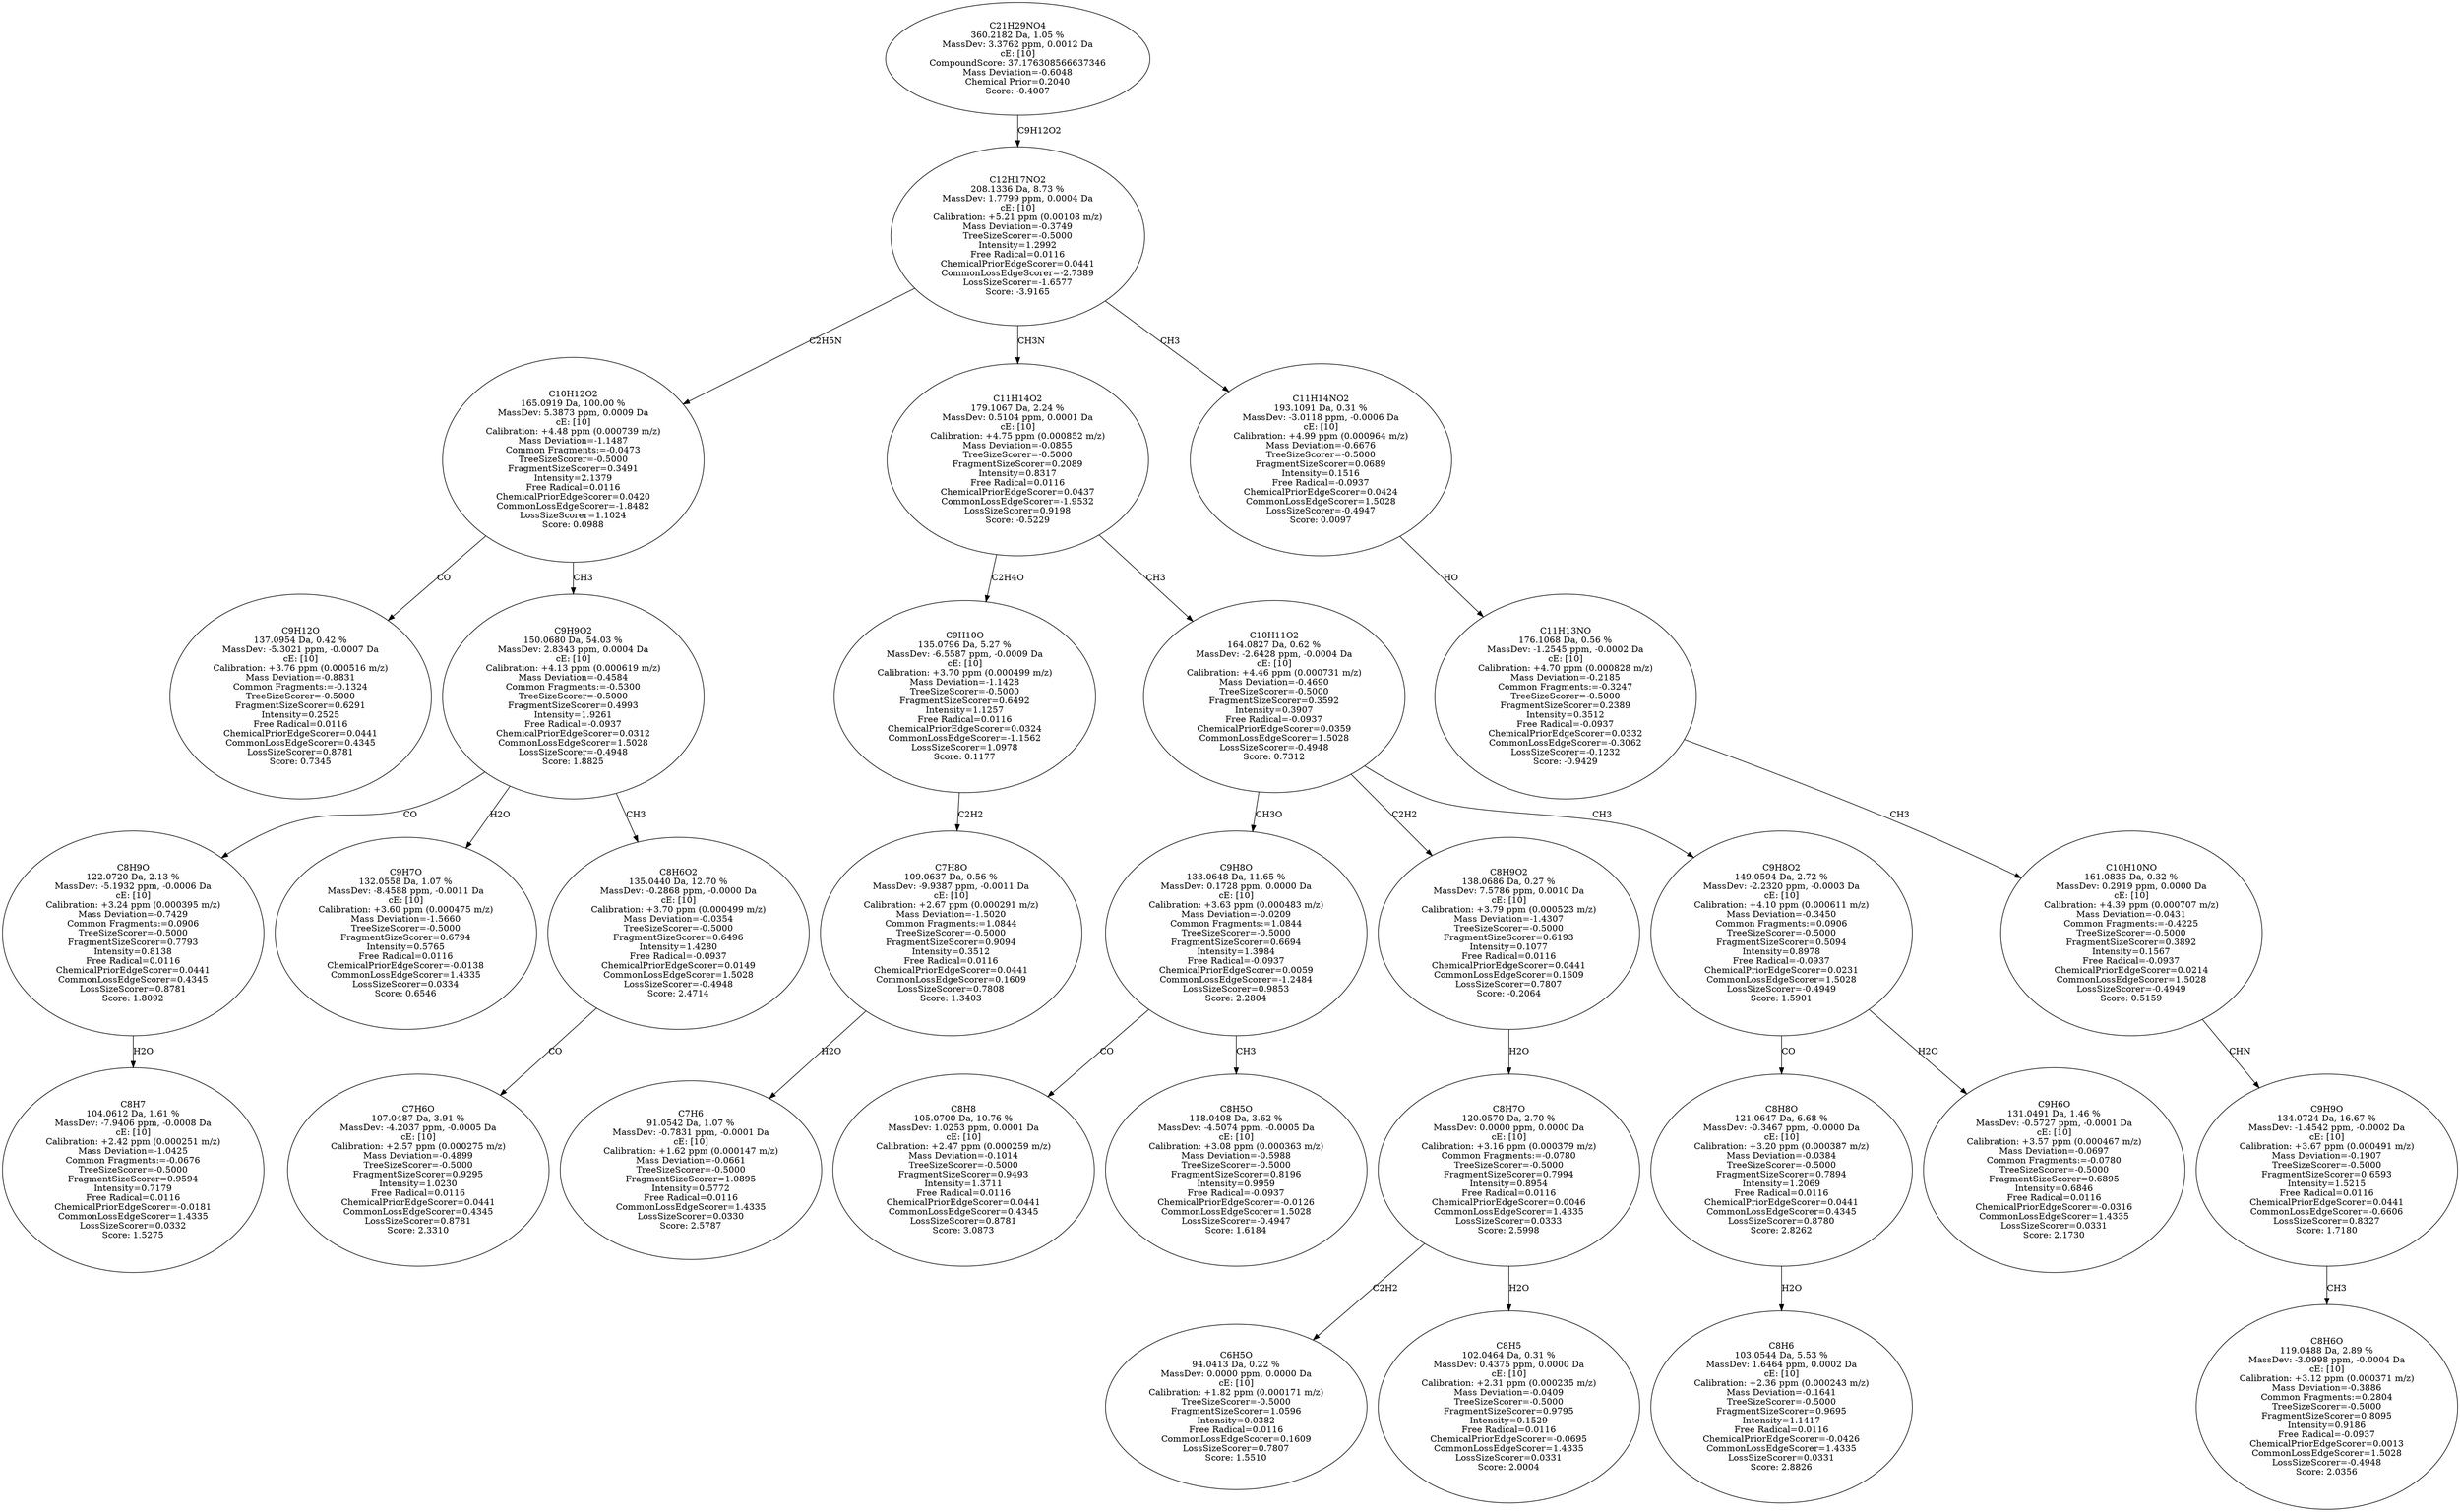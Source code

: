 strict digraph {
v1 [label="C9H12O\n137.0954 Da, 0.42 %\nMassDev: -5.3021 ppm, -0.0007 Da\ncE: [10]\nCalibration: +3.76 ppm (0.000516 m/z)\nMass Deviation=-0.8831\nCommon Fragments:=-0.1324\nTreeSizeScorer=-0.5000\nFragmentSizeScorer=0.6291\nIntensity=0.2525\nFree Radical=0.0116\nChemicalPriorEdgeScorer=0.0441\nCommonLossEdgeScorer=0.4345\nLossSizeScorer=0.8781\nScore: 0.7345"];
v2 [label="C8H7\n104.0612 Da, 1.61 %\nMassDev: -7.9406 ppm, -0.0008 Da\ncE: [10]\nCalibration: +2.42 ppm (0.000251 m/z)\nMass Deviation=-1.0425\nCommon Fragments:=-0.0676\nTreeSizeScorer=-0.5000\nFragmentSizeScorer=0.9594\nIntensity=0.7179\nFree Radical=0.0116\nChemicalPriorEdgeScorer=-0.0181\nCommonLossEdgeScorer=1.4335\nLossSizeScorer=0.0332\nScore: 1.5275"];
v3 [label="C8H9O\n122.0720 Da, 2.13 %\nMassDev: -5.1932 ppm, -0.0006 Da\ncE: [10]\nCalibration: +3.24 ppm (0.000395 m/z)\nMass Deviation=-0.7429\nCommon Fragments:=0.0906\nTreeSizeScorer=-0.5000\nFragmentSizeScorer=0.7793\nIntensity=0.8138\nFree Radical=0.0116\nChemicalPriorEdgeScorer=0.0441\nCommonLossEdgeScorer=0.4345\nLossSizeScorer=0.8781\nScore: 1.8092"];
v4 [label="C9H7O\n132.0558 Da, 1.07 %\nMassDev: -8.4588 ppm, -0.0011 Da\ncE: [10]\nCalibration: +3.60 ppm (0.000475 m/z)\nMass Deviation=-1.5660\nTreeSizeScorer=-0.5000\nFragmentSizeScorer=0.6794\nIntensity=0.5765\nFree Radical=0.0116\nChemicalPriorEdgeScorer=-0.0138\nCommonLossEdgeScorer=1.4335\nLossSizeScorer=0.0334\nScore: 0.6546"];
v5 [label="C7H6O\n107.0487 Da, 3.91 %\nMassDev: -4.2037 ppm, -0.0005 Da\ncE: [10]\nCalibration: +2.57 ppm (0.000275 m/z)\nMass Deviation=-0.4899\nTreeSizeScorer=-0.5000\nFragmentSizeScorer=0.9295\nIntensity=1.0230\nFree Radical=0.0116\nChemicalPriorEdgeScorer=0.0441\nCommonLossEdgeScorer=0.4345\nLossSizeScorer=0.8781\nScore: 2.3310"];
v6 [label="C8H6O2\n135.0440 Da, 12.70 %\nMassDev: -0.2868 ppm, -0.0000 Da\ncE: [10]\nCalibration: +3.70 ppm (0.000499 m/z)\nMass Deviation=-0.0354\nTreeSizeScorer=-0.5000\nFragmentSizeScorer=0.6496\nIntensity=1.4280\nFree Radical=-0.0937\nChemicalPriorEdgeScorer=0.0149\nCommonLossEdgeScorer=1.5028\nLossSizeScorer=-0.4948\nScore: 2.4714"];
v7 [label="C9H9O2\n150.0680 Da, 54.03 %\nMassDev: 2.8343 ppm, 0.0004 Da\ncE: [10]\nCalibration: +4.13 ppm (0.000619 m/z)\nMass Deviation=-0.4584\nCommon Fragments:=-0.5300\nTreeSizeScorer=-0.5000\nFragmentSizeScorer=0.4993\nIntensity=1.9261\nFree Radical=-0.0937\nChemicalPriorEdgeScorer=0.0312\nCommonLossEdgeScorer=1.5028\nLossSizeScorer=-0.4948\nScore: 1.8825"];
v8 [label="C10H12O2\n165.0919 Da, 100.00 %\nMassDev: 5.3873 ppm, 0.0009 Da\ncE: [10]\nCalibration: +4.48 ppm (0.000739 m/z)\nMass Deviation=-1.1487\nCommon Fragments:=-0.0473\nTreeSizeScorer=-0.5000\nFragmentSizeScorer=0.3491\nIntensity=2.1379\nFree Radical=0.0116\nChemicalPriorEdgeScorer=0.0420\nCommonLossEdgeScorer=-1.8482\nLossSizeScorer=1.1024\nScore: 0.0988"];
v9 [label="C7H6\n91.0542 Da, 1.07 %\nMassDev: -0.7831 ppm, -0.0001 Da\ncE: [10]\nCalibration: +1.62 ppm (0.000147 m/z)\nMass Deviation=-0.0661\nTreeSizeScorer=-0.5000\nFragmentSizeScorer=1.0895\nIntensity=0.5772\nFree Radical=0.0116\nCommonLossEdgeScorer=1.4335\nLossSizeScorer=0.0330\nScore: 2.5787"];
v10 [label="C7H8O\n109.0637 Da, 0.56 %\nMassDev: -9.9387 ppm, -0.0011 Da\ncE: [10]\nCalibration: +2.67 ppm (0.000291 m/z)\nMass Deviation=-1.5020\nCommon Fragments:=1.0844\nTreeSizeScorer=-0.5000\nFragmentSizeScorer=0.9094\nIntensity=0.3512\nFree Radical=0.0116\nChemicalPriorEdgeScorer=0.0441\nCommonLossEdgeScorer=0.1609\nLossSizeScorer=0.7808\nScore: 1.3403"];
v11 [label="C9H10O\n135.0796 Da, 5.27 %\nMassDev: -6.5587 ppm, -0.0009 Da\ncE: [10]\nCalibration: +3.70 ppm (0.000499 m/z)\nMass Deviation=-1.1428\nTreeSizeScorer=-0.5000\nFragmentSizeScorer=0.6492\nIntensity=1.1257\nFree Radical=0.0116\nChemicalPriorEdgeScorer=0.0324\nCommonLossEdgeScorer=-1.1562\nLossSizeScorer=1.0978\nScore: 0.1177"];
v12 [label="C8H8\n105.0700 Da, 10.76 %\nMassDev: 1.0253 ppm, 0.0001 Da\ncE: [10]\nCalibration: +2.47 ppm (0.000259 m/z)\nMass Deviation=-0.1014\nTreeSizeScorer=-0.5000\nFragmentSizeScorer=0.9493\nIntensity=1.3711\nFree Radical=0.0116\nChemicalPriorEdgeScorer=0.0441\nCommonLossEdgeScorer=0.4345\nLossSizeScorer=0.8781\nScore: 3.0873"];
v13 [label="C8H5O\n118.0408 Da, 3.62 %\nMassDev: -4.5074 ppm, -0.0005 Da\ncE: [10]\nCalibration: +3.08 ppm (0.000363 m/z)\nMass Deviation=-0.5988\nTreeSizeScorer=-0.5000\nFragmentSizeScorer=0.8196\nIntensity=0.9959\nFree Radical=-0.0937\nChemicalPriorEdgeScorer=-0.0126\nCommonLossEdgeScorer=1.5028\nLossSizeScorer=-0.4947\nScore: 1.6184"];
v14 [label="C9H8O\n133.0648 Da, 11.65 %\nMassDev: 0.1728 ppm, 0.0000 Da\ncE: [10]\nCalibration: +3.63 ppm (0.000483 m/z)\nMass Deviation=-0.0209\nCommon Fragments:=1.0844\nTreeSizeScorer=-0.5000\nFragmentSizeScorer=0.6694\nIntensity=1.3984\nFree Radical=-0.0937\nChemicalPriorEdgeScorer=0.0059\nCommonLossEdgeScorer=-1.2484\nLossSizeScorer=0.9853\nScore: 2.2804"];
v15 [label="C6H5O\n94.0413 Da, 0.22 %\nMassDev: 0.0000 ppm, 0.0000 Da\ncE: [10]\nCalibration: +1.82 ppm (0.000171 m/z)\nTreeSizeScorer=-0.5000\nFragmentSizeScorer=1.0596\nIntensity=0.0382\nFree Radical=0.0116\nCommonLossEdgeScorer=0.1609\nLossSizeScorer=0.7807\nScore: 1.5510"];
v16 [label="C8H5\n102.0464 Da, 0.31 %\nMassDev: 0.4375 ppm, 0.0000 Da\ncE: [10]\nCalibration: +2.31 ppm (0.000235 m/z)\nMass Deviation=-0.0409\nTreeSizeScorer=-0.5000\nFragmentSizeScorer=0.9795\nIntensity=0.1529\nFree Radical=0.0116\nChemicalPriorEdgeScorer=-0.0695\nCommonLossEdgeScorer=1.4335\nLossSizeScorer=0.0331\nScore: 2.0004"];
v17 [label="C8H7O\n120.0570 Da, 2.70 %\nMassDev: 0.0000 ppm, 0.0000 Da\ncE: [10]\nCalibration: +3.16 ppm (0.000379 m/z)\nCommon Fragments:=-0.0780\nTreeSizeScorer=-0.5000\nFragmentSizeScorer=0.7994\nIntensity=0.8954\nFree Radical=0.0116\nChemicalPriorEdgeScorer=0.0046\nCommonLossEdgeScorer=1.4335\nLossSizeScorer=0.0333\nScore: 2.5998"];
v18 [label="C8H9O2\n138.0686 Da, 0.27 %\nMassDev: 7.5786 ppm, 0.0010 Da\ncE: [10]\nCalibration: +3.79 ppm (0.000523 m/z)\nMass Deviation=-1.4307\nTreeSizeScorer=-0.5000\nFragmentSizeScorer=0.6193\nIntensity=0.1077\nFree Radical=0.0116\nChemicalPriorEdgeScorer=0.0441\nCommonLossEdgeScorer=0.1609\nLossSizeScorer=0.7807\nScore: -0.2064"];
v19 [label="C8H6\n103.0544 Da, 5.53 %\nMassDev: 1.6464 ppm, 0.0002 Da\ncE: [10]\nCalibration: +2.36 ppm (0.000243 m/z)\nMass Deviation=-0.1641\nTreeSizeScorer=-0.5000\nFragmentSizeScorer=0.9695\nIntensity=1.1417\nFree Radical=0.0116\nChemicalPriorEdgeScorer=-0.0426\nCommonLossEdgeScorer=1.4335\nLossSizeScorer=0.0331\nScore: 2.8826"];
v20 [label="C8H8O\n121.0647 Da, 6.68 %\nMassDev: -0.3467 ppm, -0.0000 Da\ncE: [10]\nCalibration: +3.20 ppm (0.000387 m/z)\nMass Deviation=-0.0384\nTreeSizeScorer=-0.5000\nFragmentSizeScorer=0.7894\nIntensity=1.2069\nFree Radical=0.0116\nChemicalPriorEdgeScorer=0.0441\nCommonLossEdgeScorer=0.4345\nLossSizeScorer=0.8780\nScore: 2.8262"];
v21 [label="C9H6O\n131.0491 Da, 1.46 %\nMassDev: -0.5727 ppm, -0.0001 Da\ncE: [10]\nCalibration: +3.57 ppm (0.000467 m/z)\nMass Deviation=-0.0697\nCommon Fragments:=-0.0780\nTreeSizeScorer=-0.5000\nFragmentSizeScorer=0.6895\nIntensity=0.6846\nFree Radical=0.0116\nChemicalPriorEdgeScorer=-0.0316\nCommonLossEdgeScorer=1.4335\nLossSizeScorer=0.0331\nScore: 2.1730"];
v22 [label="C9H8O2\n149.0594 Da, 2.72 %\nMassDev: -2.2320 ppm, -0.0003 Da\ncE: [10]\nCalibration: +4.10 ppm (0.000611 m/z)\nMass Deviation=-0.3450\nCommon Fragments:=0.0906\nTreeSizeScorer=-0.5000\nFragmentSizeScorer=0.5094\nIntensity=0.8978\nFree Radical=-0.0937\nChemicalPriorEdgeScorer=0.0231\nCommonLossEdgeScorer=1.5028\nLossSizeScorer=-0.4949\nScore: 1.5901"];
v23 [label="C10H11O2\n164.0827 Da, 0.62 %\nMassDev: -2.6428 ppm, -0.0004 Da\ncE: [10]\nCalibration: +4.46 ppm (0.000731 m/z)\nMass Deviation=-0.4690\nTreeSizeScorer=-0.5000\nFragmentSizeScorer=0.3592\nIntensity=0.3907\nFree Radical=-0.0937\nChemicalPriorEdgeScorer=0.0359\nCommonLossEdgeScorer=1.5028\nLossSizeScorer=-0.4948\nScore: 0.7312"];
v24 [label="C11H14O2\n179.1067 Da, 2.24 %\nMassDev: 0.5104 ppm, 0.0001 Da\ncE: [10]\nCalibration: +4.75 ppm (0.000852 m/z)\nMass Deviation=-0.0855\nTreeSizeScorer=-0.5000\nFragmentSizeScorer=0.2089\nIntensity=0.8317\nFree Radical=0.0116\nChemicalPriorEdgeScorer=0.0437\nCommonLossEdgeScorer=-1.9532\nLossSizeScorer=0.9198\nScore: -0.5229"];
v25 [label="C8H6O\n119.0488 Da, 2.89 %\nMassDev: -3.0998 ppm, -0.0004 Da\ncE: [10]\nCalibration: +3.12 ppm (0.000371 m/z)\nMass Deviation=-0.3886\nCommon Fragments:=0.2804\nTreeSizeScorer=-0.5000\nFragmentSizeScorer=0.8095\nIntensity=0.9186\nFree Radical=-0.0937\nChemicalPriorEdgeScorer=0.0013\nCommonLossEdgeScorer=1.5028\nLossSizeScorer=-0.4948\nScore: 2.0356"];
v26 [label="C9H9O\n134.0724 Da, 16.67 %\nMassDev: -1.4542 ppm, -0.0002 Da\ncE: [10]\nCalibration: +3.67 ppm (0.000491 m/z)\nMass Deviation=-0.1907\nTreeSizeScorer=-0.5000\nFragmentSizeScorer=0.6593\nIntensity=1.5215\nFree Radical=0.0116\nChemicalPriorEdgeScorer=0.0441\nCommonLossEdgeScorer=-0.6606\nLossSizeScorer=0.8327\nScore: 1.7180"];
v27 [label="C10H10NO\n161.0836 Da, 0.32 %\nMassDev: 0.2919 ppm, 0.0000 Da\ncE: [10]\nCalibration: +4.39 ppm (0.000707 m/z)\nMass Deviation=-0.0431\nCommon Fragments:=-0.4225\nTreeSizeScorer=-0.5000\nFragmentSizeScorer=0.3892\nIntensity=0.1567\nFree Radical=-0.0937\nChemicalPriorEdgeScorer=0.0214\nCommonLossEdgeScorer=1.5028\nLossSizeScorer=-0.4949\nScore: 0.5159"];
v28 [label="C11H13NO\n176.1068 Da, 0.56 %\nMassDev: -1.2545 ppm, -0.0002 Da\ncE: [10]\nCalibration: +4.70 ppm (0.000828 m/z)\nMass Deviation=-0.2185\nCommon Fragments:=-0.3247\nTreeSizeScorer=-0.5000\nFragmentSizeScorer=0.2389\nIntensity=0.3512\nFree Radical=-0.0937\nChemicalPriorEdgeScorer=0.0332\nCommonLossEdgeScorer=-0.3062\nLossSizeScorer=-0.1232\nScore: -0.9429"];
v29 [label="C11H14NO2\n193.1091 Da, 0.31 %\nMassDev: -3.0118 ppm, -0.0006 Da\ncE: [10]\nCalibration: +4.99 ppm (0.000964 m/z)\nMass Deviation=-0.6676\nTreeSizeScorer=-0.5000\nFragmentSizeScorer=0.0689\nIntensity=0.1516\nFree Radical=-0.0937\nChemicalPriorEdgeScorer=0.0424\nCommonLossEdgeScorer=1.5028\nLossSizeScorer=-0.4947\nScore: 0.0097"];
v30 [label="C12H17NO2\n208.1336 Da, 8.73 %\nMassDev: 1.7799 ppm, 0.0004 Da\ncE: [10]\nCalibration: +5.21 ppm (0.00108 m/z)\nMass Deviation=-0.3749\nTreeSizeScorer=-0.5000\nIntensity=1.2992\nFree Radical=0.0116\nChemicalPriorEdgeScorer=0.0441\nCommonLossEdgeScorer=-2.7389\nLossSizeScorer=-1.6577\nScore: -3.9165"];
v31 [label="C21H29NO4\n360.2182 Da, 1.05 %\nMassDev: 3.3762 ppm, 0.0012 Da\ncE: [10]\nCompoundScore: 37.176308566637346\nMass Deviation=-0.6048\nChemical Prior=0.2040\nScore: -0.4007"];
v8 -> v1 [label="CO"];
v3 -> v2 [label="H2O"];
v7 -> v3 [label="CO"];
v7 -> v4 [label="H2O"];
v6 -> v5 [label="CO"];
v7 -> v6 [label="CH3"];
v8 -> v7 [label="CH3"];
v30 -> v8 [label="C2H5N"];
v10 -> v9 [label="H2O"];
v11 -> v10 [label="C2H2"];
v24 -> v11 [label="C2H4O"];
v14 -> v12 [label="CO"];
v14 -> v13 [label="CH3"];
v23 -> v14 [label="CH3O"];
v17 -> v15 [label="C2H2"];
v17 -> v16 [label="H2O"];
v18 -> v17 [label="H2O"];
v23 -> v18 [label="C2H2"];
v20 -> v19 [label="H2O"];
v22 -> v20 [label="CO"];
v22 -> v21 [label="H2O"];
v23 -> v22 [label="CH3"];
v24 -> v23 [label="CH3"];
v30 -> v24 [label="CH3N"];
v26 -> v25 [label="CH3"];
v27 -> v26 [label="CHN"];
v28 -> v27 [label="CH3"];
v29 -> v28 [label="HO"];
v30 -> v29 [label="CH3"];
v31 -> v30 [label="C9H12O2"];
}
